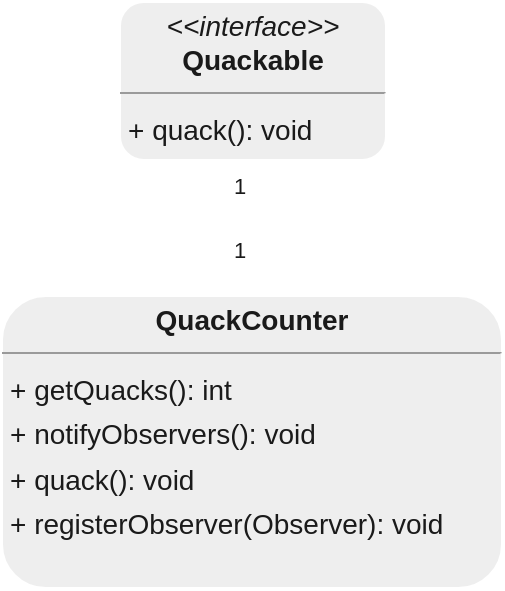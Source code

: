<mxfile version="22.1.3" type="device">
  <diagram id="rtQvyAD-XSXqyeTPA5vH" name="Page-1">
    <mxGraphModel dx="1450" dy="934" grid="1" gridSize="10" guides="1" tooltips="1" connect="1" arrows="1" fold="1" page="0" pageScale="1" pageWidth="850" pageHeight="1100" background="none" math="0" shadow="0">
      <root>
        <mxCell id="0" />
        <mxCell id="1" parent="0" />
        <mxCell id="node0" value="&lt;p style=&quot;margin:0px;margin-top:4px;text-align:center;&quot;&gt;&lt;b&gt;QuackCounter&lt;/b&gt;&lt;/p&gt;&lt;hr size=&quot;1&quot;/&gt;&lt;p style=&quot;margin:0 0 0 4px;line-height:1.6;&quot;&gt;+ getQuacks(): int&lt;br/&gt;+ notifyObservers(): void&lt;br/&gt;+ quack(): void&lt;br/&gt;+ registerObserver(Observer): void&lt;/p&gt;" style="verticalAlign=top;align=left;overflow=fill;fontSize=14;fontFamily=Helvetica;html=1;rounded=1;shadow=0;comic=0;labelBackgroundColor=none;strokeWidth=1;fillColor=#EEEEEE;strokeColor=#FFFFFF;fontColor=#1A1A1A;" parent="1" vertex="1">
          <mxGeometry x="-125" y="79" width="250" height="146" as="geometry" />
        </mxCell>
        <mxCell id="node1" value="&lt;p style=&quot;margin:0px;margin-top:4px;text-align:center;&quot;&gt;&lt;i&gt;&amp;lt;&amp;lt;interface&amp;gt;&amp;gt;&lt;/i&gt;&lt;br/&gt;&lt;b&gt;Quackable&lt;/b&gt;&lt;/p&gt;&lt;hr size=&quot;1&quot;/&gt;&lt;p style=&quot;margin:0 0 0 4px;line-height:1.6;&quot;&gt;+ quack(): void&lt;/p&gt;" style="verticalAlign=top;align=left;overflow=fill;fontSize=14;fontFamily=Helvetica;html=1;rounded=1;shadow=0;comic=0;labelBackgroundColor=none;strokeWidth=1;fillColor=#EEEEEE;strokeColor=#FFFFFF;fontColor=#1A1A1A;" parent="1" vertex="1">
          <mxGeometry x="-66" y="-68" width="133" height="79" as="geometry" />
        </mxCell>
        <mxCell id="edge0" value="" style="html=1;rounded=1;edgeStyle=orthogonalEdgeStyle;dashed=0;startArrow=diamondThinstartSize=12;endArrow=openThin;endSize=12;strokeColor=#FFFFFF;exitX=0.500;exitY=0.000;exitDx=0;exitDy=0;entryX=0.500;entryY=1.001;entryDx=0;entryDy=0;labelBackgroundColor=none;fontColor=default;" parent="1" source="node0" target="node1" edge="1">
          <mxGeometry width="50" height="50" relative="1" as="geometry">
            <Array as="points" />
          </mxGeometry>
        </mxCell>
        <mxCell id="label0" value="1" style="edgeLabel;resizable=0;html=1;align=left;verticalAlign=top;strokeColor=#FFFFFF;labelBackgroundColor=none;fontColor=#1A1A1A;rounded=1;" parent="edge0" vertex="1" connectable="0">
          <mxGeometry x="-11" y="43" as="geometry" />
        </mxCell>
        <mxCell id="label4" value="1" style="edgeLabel;resizable=0;html=1;align=left;verticalAlign=top;strokeColor=#FFFFFF;labelBackgroundColor=none;fontColor=#1A1A1A;rounded=1;" parent="edge0" vertex="1" connectable="0">
          <mxGeometry x="-11" y="11" as="geometry" />
        </mxCell>
        <mxCell id="label5" value="&lt;font color=&quot;#ffffff&quot;&gt;duck&lt;/font&gt;" style="edgeLabel;resizable=0;html=1;align=left;verticalAlign=top;strokeColor=#FFFFFF;labelBackgroundColor=none;fontColor=#1A1A1A;rounded=1;" parent="edge0" vertex="1" connectable="0">
          <mxGeometry x="-5" y="28" as="geometry" />
        </mxCell>
        <mxCell id="edge1" value="" style="html=1;rounded=1;edgeStyle=orthogonalEdgeStyle;dashed=1;startArrow=none;endArrow=block;endSize=12;strokeColor=#FFFFFF;exitX=0.560;exitY=0.000;exitDx=0;exitDy=0;entryX=0.613;entryY=1.001;entryDx=0;entryDy=0;labelBackgroundColor=none;fontColor=default;" parent="1" source="node0" target="node1" edge="1">
          <mxGeometry width="50" height="50" relative="1" as="geometry">
            <Array as="points" />
          </mxGeometry>
        </mxCell>
      </root>
    </mxGraphModel>
  </diagram>
</mxfile>
